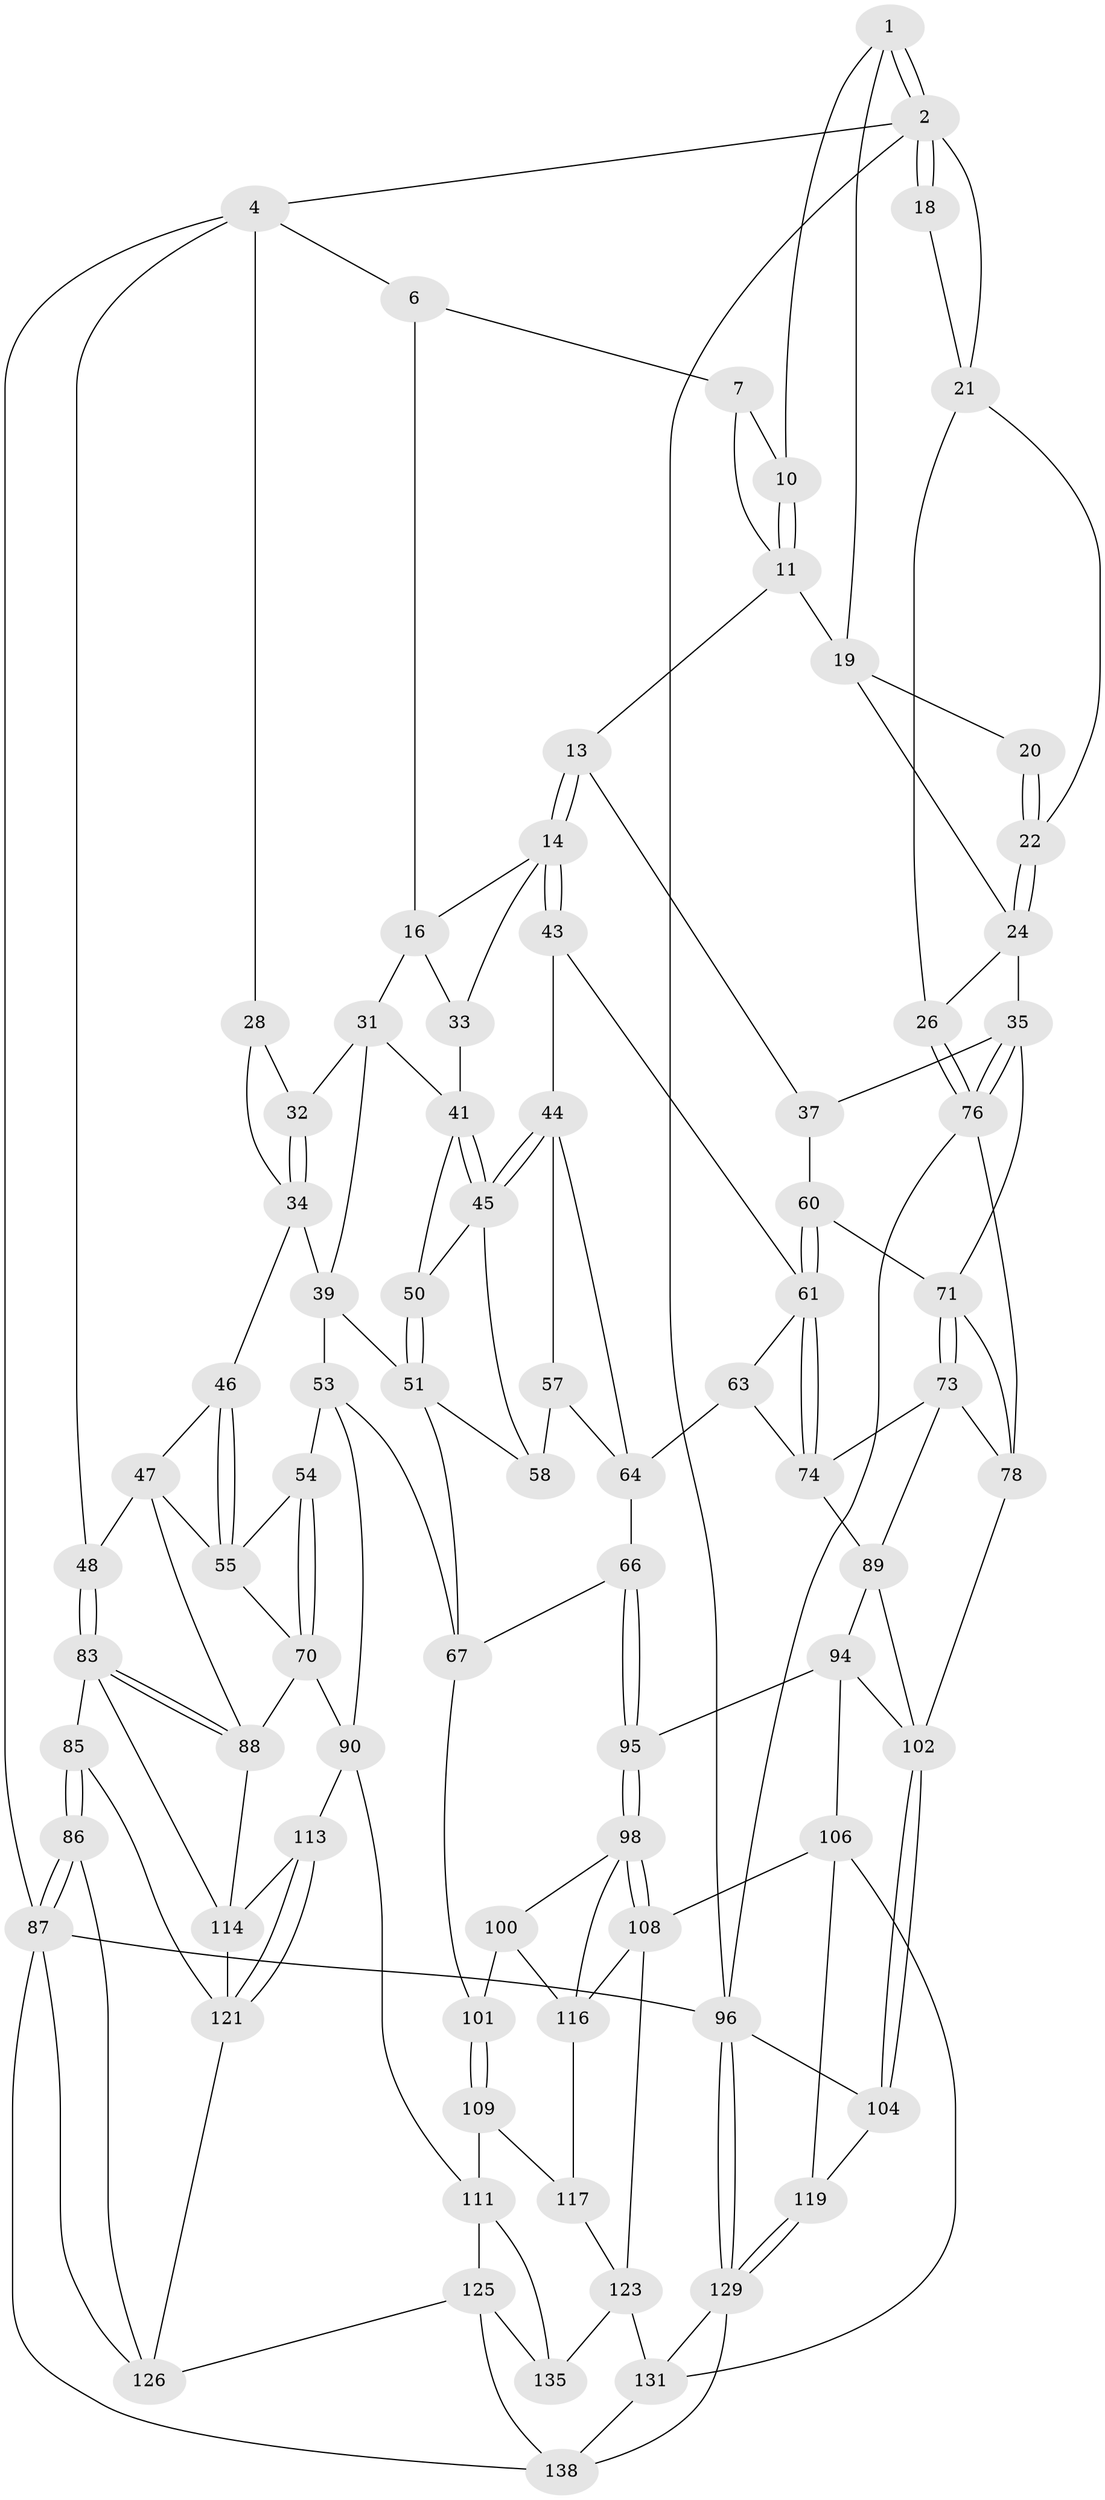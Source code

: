 // original degree distribution, {4: 0.20714285714285716, 6: 0.22142857142857142, 5: 0.5428571428571428, 3: 0.02857142857142857}
// Generated by graph-tools (version 1.1) at 2025/42/03/06/25 10:42:28]
// undirected, 83 vertices, 180 edges
graph export_dot {
graph [start="1"]
  node [color=gray90,style=filled];
  1 [pos="+0.9062420053727144+0",super="+9"];
  2 [pos="+1+0",super="+3"];
  4 [pos="+0+0",super="+5"];
  6 [pos="+0.49319398480258064+0",super="+17"];
  7 [pos="+0.5731462073215937+0",super="+8"];
  10 [pos="+0.7195937341263267+0.2082434815044389"];
  11 [pos="+0.6991764279653313+0.2379705345595269",super="+12"];
  13 [pos="+0.685909078318834+0.2531743423868684"];
  14 [pos="+0.683077971508331+0.25477585618942644",super="+15"];
  16 [pos="+0.45020029586411403+0.11341536772695357",super="+30"];
  18 [pos="+0.9705270983282535+0.05965920014104256"];
  19 [pos="+0.9063059234941147+0.09213257759763702",super="+23"];
  20 [pos="+0.9346693611921103+0.09265161797779926"];
  21 [pos="+0.9881172302016068+0.14544788635026573",super="+25"];
  22 [pos="+0.9679093566739564+0.14702396970359477"];
  24 [pos="+0.9077853280573046+0.1971835960572851",super="+27"];
  26 [pos="+1+0.32834317859101847"];
  28 [pos="+0+0",super="+29"];
  31 [pos="+0.2768813015198071+0.17315241029678335",super="+38"];
  32 [pos="+0.27218371259646007+0.16769479885987576"];
  33 [pos="+0.41152459950703074+0.22485126120306628"];
  34 [pos="+0.06137261683615513+0",super="+40"];
  35 [pos="+0.951229860852242+0.4078880924903536",super="+36"];
  37 [pos="+0.7184107264746796+0.27780273764786767"];
  39 [pos="+0.2464950319683494+0.31762012117718186",super="+52"];
  41 [pos="+0.40436542253395485+0.24203319608771948",super="+42"];
  43 [pos="+0.6766900362397822+0.26349926107335947"];
  44 [pos="+0.645250099795423+0.28945979764716245",super="+56"];
  45 [pos="+0.475606000280394+0.31838415987983465",super="+49"];
  46 [pos="+0.13564597984706367+0.37290336910432664"];
  47 [pos="+0.10263120624624254+0.3599889882865654",super="+69"];
  48 [pos="+0+0.11667633472957188"];
  50 [pos="+0.3896858572558948+0.3772779136551746"];
  51 [pos="+0.36375770394429846+0.42106765116584016",super="+59"];
  53 [pos="+0.31384722089259764+0.49191485937173407",super="+82"];
  54 [pos="+0.2325184850554226+0.457579016408644"];
  55 [pos="+0.14871936274790792+0.3994127035918055",super="+68"];
  57 [pos="+0.6087047787362516+0.35688720073214153"];
  58 [pos="+0.4773849769835134+0.44408945635290714"];
  60 [pos="+0.7782578191117696+0.49170815654176403"];
  61 [pos="+0.7631515167864366+0.502500322445346",super="+62"];
  63 [pos="+0.6871811119186444+0.5495556241626747"];
  64 [pos="+0.6436143427065846+0.5388101939803495",super="+65"];
  66 [pos="+0.5255834910674859+0.5640587046207277"];
  67 [pos="+0.47930424813388933+0.5629334063885391",super="+81"];
  70 [pos="+0.15659865518923868+0.5650838241899837",super="+91"];
  71 [pos="+0.841686354937377+0.47432410453857",super="+72"];
  73 [pos="+0.8033688771847604+0.5537810800496155",super="+80"];
  74 [pos="+0.7569428180315536+0.5176176940560103",super="+75"];
  76 [pos="+1+0.42726349415456405",super="+77"];
  78 [pos="+0.876392090927107+0.5861650514991374",super="+79"];
  83 [pos="+0+0.6181804603117667",super="+84"];
  85 [pos="+0+0.9005713652168841",super="+128"];
  86 [pos="+0+1",super="+133"];
  87 [pos="+0+1",super="+139"];
  88 [pos="+0+0.6192081569925298",super="+92"];
  89 [pos="+0.7027403861029335+0.6007118522556197",super="+93"];
  90 [pos="+0.24587389348144417+0.6452750178421021",super="+112"];
  94 [pos="+0.6300564959945899+0.6703944767035127",super="+105"];
  95 [pos="+0.6047234279166662+0.6745184269628308"];
  96 [pos="+1+1",super="+97"];
  98 [pos="+0.5606852698071014+0.7498575017764997",super="+99"];
  100 [pos="+0.44174181807684243+0.7048107417882016"];
  101 [pos="+0.3799161925407317+0.6432548781562558"];
  102 [pos="+0.85027029131987+0.6903108073618625",super="+103"];
  104 [pos="+0.9426066757533232+0.7292701652435737"];
  106 [pos="+0.7419284955126308+0.8240095276681889",super="+107"];
  108 [pos="+0.5967973727471662+0.8343414625487698",super="+120"];
  109 [pos="+0.3580339696732678+0.7767683330636302",super="+110"];
  111 [pos="+0.2529798449692278+0.8681959123866788",super="+124"];
  113 [pos="+0.16334753851600858+0.7336996079018347"];
  114 [pos="+0.001480294031878625+0.6710643710941305",super="+115"];
  116 [pos="+0.43771527220542555+0.7777630964413395",super="+118"];
  117 [pos="+0.3969254310433147+0.8162355574833272",super="+122"];
  119 [pos="+0.9199199066536533+0.8246005255167724"];
  121 [pos="+0.07403238148218001+0.8304374923534682",super="+127"];
  123 [pos="+0.45437974953738214+0.8933942043964448",super="+134"];
  125 [pos="+0.25079522982182617+0.8740126051644352",super="+137"];
  126 [pos="+0.1284403546824823+0.9111908349392402",super="+132"];
  129 [pos="+1+1",super="+130"];
  131 [pos="+0.7101358118240506+0.9613919594824879",super="+136"];
  135 [pos="+0.416301520818561+0.9262086916533442"];
  138 [pos="+0.2713692911571413+1",super="+140"];
  1 -- 2;
  1 -- 2;
  1 -- 10;
  1 -- 19;
  2 -- 18;
  2 -- 18;
  2 -- 96;
  2 -- 4;
  2 -- 21;
  4 -- 48;
  4 -- 87;
  4 -- 28;
  4 -- 6;
  6 -- 7;
  6 -- 16;
  7 -- 11;
  7 -- 10;
  10 -- 11;
  10 -- 11;
  11 -- 13;
  11 -- 19;
  13 -- 14;
  13 -- 14;
  13 -- 37;
  14 -- 43;
  14 -- 43;
  14 -- 16;
  14 -- 33;
  16 -- 33;
  16 -- 31;
  18 -- 21;
  19 -- 20;
  19 -- 24;
  20 -- 22;
  20 -- 22;
  21 -- 22;
  21 -- 26;
  22 -- 24;
  22 -- 24;
  24 -- 26;
  24 -- 35;
  26 -- 76;
  26 -- 76;
  28 -- 34;
  28 -- 32;
  31 -- 32;
  31 -- 41;
  31 -- 39;
  32 -- 34;
  32 -- 34;
  33 -- 41;
  34 -- 46;
  34 -- 39;
  35 -- 76;
  35 -- 76;
  35 -- 37;
  35 -- 71;
  37 -- 60;
  39 -- 51;
  39 -- 53;
  41 -- 45;
  41 -- 45;
  41 -- 50;
  43 -- 44;
  43 -- 61;
  44 -- 45;
  44 -- 45;
  44 -- 64;
  44 -- 57;
  45 -- 50;
  45 -- 58;
  46 -- 47;
  46 -- 55;
  46 -- 55;
  47 -- 48;
  47 -- 88;
  47 -- 55;
  48 -- 83;
  48 -- 83;
  50 -- 51;
  50 -- 51;
  51 -- 67;
  51 -- 58;
  53 -- 54;
  53 -- 90;
  53 -- 67;
  54 -- 55;
  54 -- 70;
  54 -- 70;
  55 -- 70;
  57 -- 58;
  57 -- 64;
  60 -- 61;
  60 -- 61;
  60 -- 71;
  61 -- 74;
  61 -- 74;
  61 -- 63;
  63 -- 64;
  63 -- 74;
  64 -- 66;
  66 -- 67;
  66 -- 95;
  66 -- 95;
  67 -- 101;
  70 -- 90;
  70 -- 88;
  71 -- 73;
  71 -- 73;
  71 -- 78;
  73 -- 74;
  73 -- 89;
  73 -- 78;
  74 -- 89;
  76 -- 78;
  76 -- 96;
  78 -- 102;
  83 -- 88;
  83 -- 88;
  83 -- 114;
  83 -- 85;
  85 -- 86 [weight=2];
  85 -- 86;
  85 -- 121;
  86 -- 87;
  86 -- 87;
  86 -- 126;
  87 -- 96;
  87 -- 138;
  87 -- 126;
  88 -- 114;
  89 -- 94;
  89 -- 102;
  90 -- 113;
  90 -- 111;
  94 -- 95;
  94 -- 106;
  94 -- 102;
  95 -- 98;
  95 -- 98;
  96 -- 129;
  96 -- 129;
  96 -- 104;
  98 -- 108;
  98 -- 108;
  98 -- 100;
  98 -- 116;
  100 -- 101;
  100 -- 116;
  101 -- 109;
  101 -- 109;
  102 -- 104;
  102 -- 104;
  104 -- 119;
  106 -- 119;
  106 -- 131;
  106 -- 108;
  108 -- 116;
  108 -- 123;
  109 -- 117 [weight=2];
  109 -- 111;
  111 -- 135;
  111 -- 125;
  113 -- 114;
  113 -- 121;
  113 -- 121;
  114 -- 121;
  116 -- 117;
  117 -- 123;
  119 -- 129;
  119 -- 129;
  121 -- 126;
  123 -- 135;
  123 -- 131;
  125 -- 126;
  125 -- 138;
  125 -- 135;
  129 -- 131;
  129 -- 138;
  131 -- 138;
}
